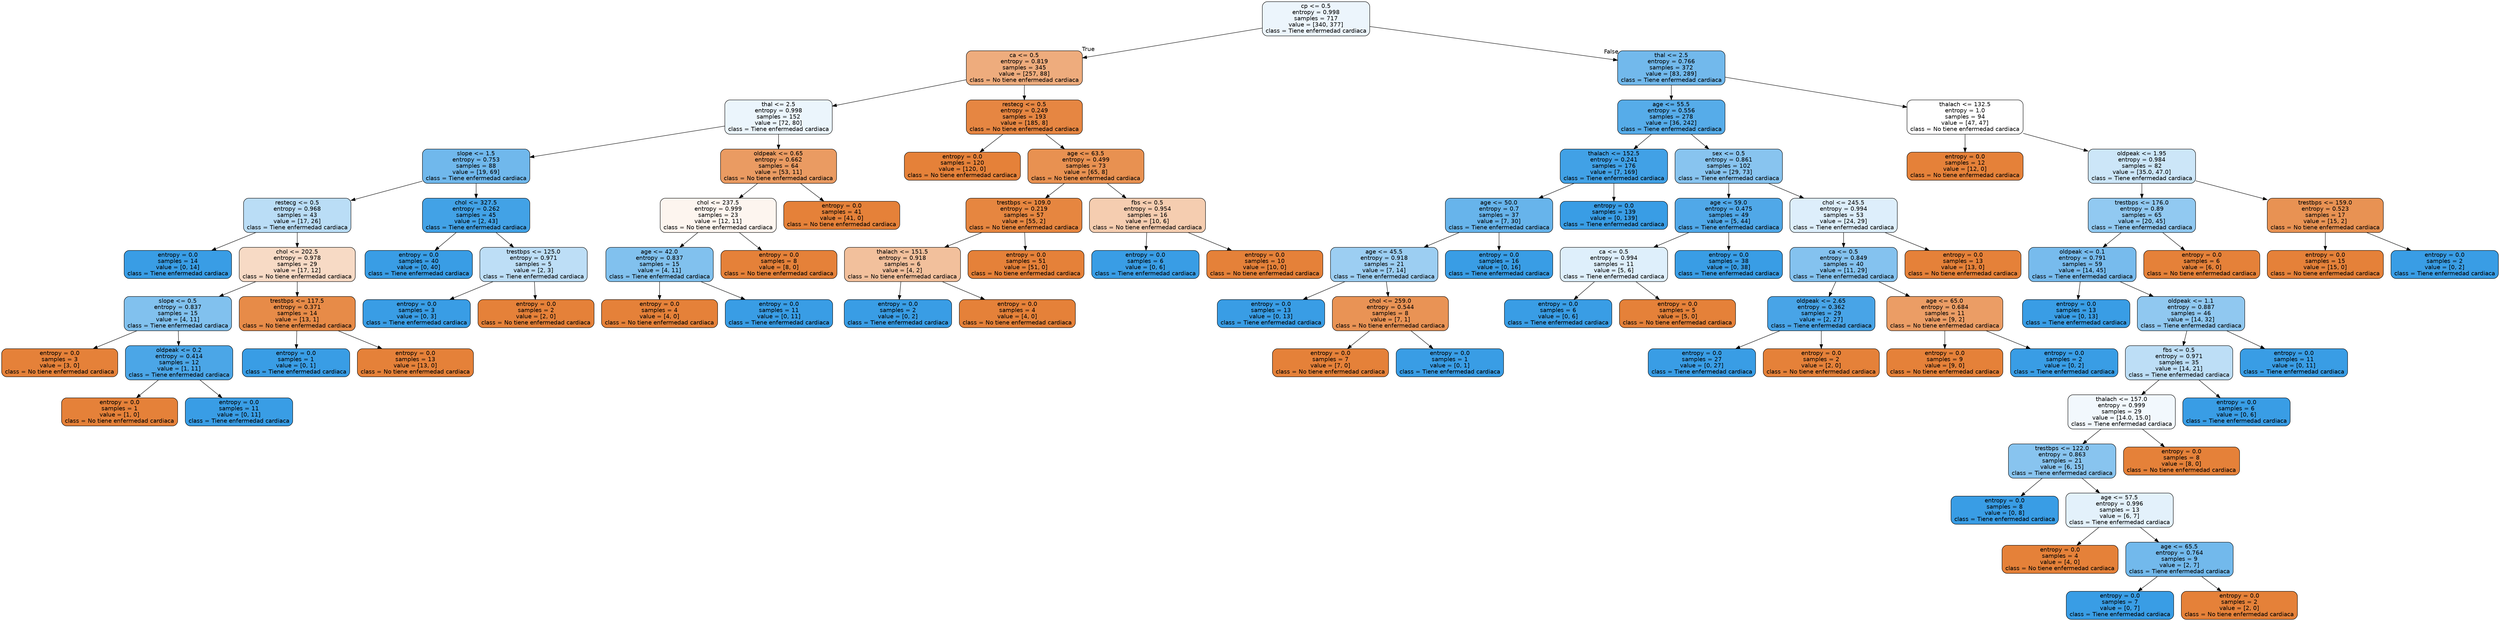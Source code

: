 digraph Tree {
node [shape=box, style="filled, rounded", color="black", fontname="helvetica"] ;
edge [fontname="helvetica"] ;
0 [label="cp <= 0.5\nentropy = 0.998\nsamples = 717\nvalue = [340, 377]\nclass = Tiene enfermedad cardiaca", fillcolor="#ecf5fc"] ;
1 [label="ca <= 0.5\nentropy = 0.819\nsamples = 345\nvalue = [257, 88]\nclass = No tiene enfermedad cardiaca", fillcolor="#eeac7d"] ;
0 -> 1 [labeldistance=2.5, labelangle=45, headlabel="True"] ;
2 [label="thal <= 2.5\nentropy = 0.998\nsamples = 152\nvalue = [72, 80]\nclass = Tiene enfermedad cardiaca", fillcolor="#ebf5fc"] ;
1 -> 2 ;
3 [label="slope <= 1.5\nentropy = 0.753\nsamples = 88\nvalue = [19, 69]\nclass = Tiene enfermedad cardiaca", fillcolor="#70b8ec"] ;
2 -> 3 ;
4 [label="restecg <= 0.5\nentropy = 0.968\nsamples = 43\nvalue = [17, 26]\nclass = Tiene enfermedad cardiaca", fillcolor="#baddf6"] ;
3 -> 4 ;
5 [label="entropy = 0.0\nsamples = 14\nvalue = [0, 14]\nclass = Tiene enfermedad cardiaca", fillcolor="#399de5"] ;
4 -> 5 ;
6 [label="chol <= 202.5\nentropy = 0.978\nsamples = 29\nvalue = [17, 12]\nclass = No tiene enfermedad cardiaca", fillcolor="#f7dac5"] ;
4 -> 6 ;
7 [label="slope <= 0.5\nentropy = 0.837\nsamples = 15\nvalue = [4, 11]\nclass = Tiene enfermedad cardiaca", fillcolor="#81c1ee"] ;
6 -> 7 ;
8 [label="entropy = 0.0\nsamples = 3\nvalue = [3, 0]\nclass = No tiene enfermedad cardiaca", fillcolor="#e58139"] ;
7 -> 8 ;
9 [label="oldpeak <= 0.2\nentropy = 0.414\nsamples = 12\nvalue = [1, 11]\nclass = Tiene enfermedad cardiaca", fillcolor="#4ba6e7"] ;
7 -> 9 ;
10 [label="entropy = 0.0\nsamples = 1\nvalue = [1, 0]\nclass = No tiene enfermedad cardiaca", fillcolor="#e58139"] ;
9 -> 10 ;
11 [label="entropy = 0.0\nsamples = 11\nvalue = [0, 11]\nclass = Tiene enfermedad cardiaca", fillcolor="#399de5"] ;
9 -> 11 ;
12 [label="trestbps <= 117.5\nentropy = 0.371\nsamples = 14\nvalue = [13, 1]\nclass = No tiene enfermedad cardiaca", fillcolor="#e78b48"] ;
6 -> 12 ;
13 [label="entropy = 0.0\nsamples = 1\nvalue = [0, 1]\nclass = Tiene enfermedad cardiaca", fillcolor="#399de5"] ;
12 -> 13 ;
14 [label="entropy = 0.0\nsamples = 13\nvalue = [13, 0]\nclass = No tiene enfermedad cardiaca", fillcolor="#e58139"] ;
12 -> 14 ;
15 [label="chol <= 327.5\nentropy = 0.262\nsamples = 45\nvalue = [2, 43]\nclass = Tiene enfermedad cardiaca", fillcolor="#42a2e6"] ;
3 -> 15 ;
16 [label="entropy = 0.0\nsamples = 40\nvalue = [0, 40]\nclass = Tiene enfermedad cardiaca", fillcolor="#399de5"] ;
15 -> 16 ;
17 [label="trestbps <= 125.0\nentropy = 0.971\nsamples = 5\nvalue = [2, 3]\nclass = Tiene enfermedad cardiaca", fillcolor="#bddef6"] ;
15 -> 17 ;
18 [label="entropy = 0.0\nsamples = 3\nvalue = [0, 3]\nclass = Tiene enfermedad cardiaca", fillcolor="#399de5"] ;
17 -> 18 ;
19 [label="entropy = 0.0\nsamples = 2\nvalue = [2, 0]\nclass = No tiene enfermedad cardiaca", fillcolor="#e58139"] ;
17 -> 19 ;
20 [label="oldpeak <= 0.65\nentropy = 0.662\nsamples = 64\nvalue = [53, 11]\nclass = No tiene enfermedad cardiaca", fillcolor="#ea9b62"] ;
2 -> 20 ;
21 [label="chol <= 237.5\nentropy = 0.999\nsamples = 23\nvalue = [12, 11]\nclass = No tiene enfermedad cardiaca", fillcolor="#fdf5ef"] ;
20 -> 21 ;
22 [label="age <= 42.0\nentropy = 0.837\nsamples = 15\nvalue = [4, 11]\nclass = Tiene enfermedad cardiaca", fillcolor="#81c1ee"] ;
21 -> 22 ;
23 [label="entropy = 0.0\nsamples = 4\nvalue = [4, 0]\nclass = No tiene enfermedad cardiaca", fillcolor="#e58139"] ;
22 -> 23 ;
24 [label="entropy = 0.0\nsamples = 11\nvalue = [0, 11]\nclass = Tiene enfermedad cardiaca", fillcolor="#399de5"] ;
22 -> 24 ;
25 [label="entropy = 0.0\nsamples = 8\nvalue = [8, 0]\nclass = No tiene enfermedad cardiaca", fillcolor="#e58139"] ;
21 -> 25 ;
26 [label="entropy = 0.0\nsamples = 41\nvalue = [41, 0]\nclass = No tiene enfermedad cardiaca", fillcolor="#e58139"] ;
20 -> 26 ;
27 [label="restecg <= 0.5\nentropy = 0.249\nsamples = 193\nvalue = [185, 8]\nclass = No tiene enfermedad cardiaca", fillcolor="#e68642"] ;
1 -> 27 ;
28 [label="entropy = 0.0\nsamples = 120\nvalue = [120, 0]\nclass = No tiene enfermedad cardiaca", fillcolor="#e58139"] ;
27 -> 28 ;
29 [label="age <= 63.5\nentropy = 0.499\nsamples = 73\nvalue = [65, 8]\nclass = No tiene enfermedad cardiaca", fillcolor="#e89151"] ;
27 -> 29 ;
30 [label="trestbps <= 109.0\nentropy = 0.219\nsamples = 57\nvalue = [55, 2]\nclass = No tiene enfermedad cardiaca", fillcolor="#e68640"] ;
29 -> 30 ;
31 [label="thalach <= 151.5\nentropy = 0.918\nsamples = 6\nvalue = [4, 2]\nclass = No tiene enfermedad cardiaca", fillcolor="#f2c09c"] ;
30 -> 31 ;
32 [label="entropy = 0.0\nsamples = 2\nvalue = [0, 2]\nclass = Tiene enfermedad cardiaca", fillcolor="#399de5"] ;
31 -> 32 ;
33 [label="entropy = 0.0\nsamples = 4\nvalue = [4, 0]\nclass = No tiene enfermedad cardiaca", fillcolor="#e58139"] ;
31 -> 33 ;
34 [label="entropy = 0.0\nsamples = 51\nvalue = [51, 0]\nclass = No tiene enfermedad cardiaca", fillcolor="#e58139"] ;
30 -> 34 ;
35 [label="fbs <= 0.5\nentropy = 0.954\nsamples = 16\nvalue = [10, 6]\nclass = No tiene enfermedad cardiaca", fillcolor="#f5cdb0"] ;
29 -> 35 ;
36 [label="entropy = 0.0\nsamples = 6\nvalue = [0, 6]\nclass = Tiene enfermedad cardiaca", fillcolor="#399de5"] ;
35 -> 36 ;
37 [label="entropy = 0.0\nsamples = 10\nvalue = [10, 0]\nclass = No tiene enfermedad cardiaca", fillcolor="#e58139"] ;
35 -> 37 ;
38 [label="thal <= 2.5\nentropy = 0.766\nsamples = 372\nvalue = [83, 289]\nclass = Tiene enfermedad cardiaca", fillcolor="#72b9ec"] ;
0 -> 38 [labeldistance=2.5, labelangle=-45, headlabel="False"] ;
39 [label="age <= 55.5\nentropy = 0.556\nsamples = 278\nvalue = [36, 242]\nclass = Tiene enfermedad cardiaca", fillcolor="#56ace9"] ;
38 -> 39 ;
40 [label="thalach <= 152.5\nentropy = 0.241\nsamples = 176\nvalue = [7, 169]\nclass = Tiene enfermedad cardiaca", fillcolor="#41a1e6"] ;
39 -> 40 ;
41 [label="age <= 50.0\nentropy = 0.7\nsamples = 37\nvalue = [7, 30]\nclass = Tiene enfermedad cardiaca", fillcolor="#67b4eb"] ;
40 -> 41 ;
42 [label="age <= 45.5\nentropy = 0.918\nsamples = 21\nvalue = [7, 14]\nclass = Tiene enfermedad cardiaca", fillcolor="#9ccef2"] ;
41 -> 42 ;
43 [label="entropy = 0.0\nsamples = 13\nvalue = [0, 13]\nclass = Tiene enfermedad cardiaca", fillcolor="#399de5"] ;
42 -> 43 ;
44 [label="chol <= 259.0\nentropy = 0.544\nsamples = 8\nvalue = [7, 1]\nclass = No tiene enfermedad cardiaca", fillcolor="#e99355"] ;
42 -> 44 ;
45 [label="entropy = 0.0\nsamples = 7\nvalue = [7, 0]\nclass = No tiene enfermedad cardiaca", fillcolor="#e58139"] ;
44 -> 45 ;
46 [label="entropy = 0.0\nsamples = 1\nvalue = [0, 1]\nclass = Tiene enfermedad cardiaca", fillcolor="#399de5"] ;
44 -> 46 ;
47 [label="entropy = 0.0\nsamples = 16\nvalue = [0, 16]\nclass = Tiene enfermedad cardiaca", fillcolor="#399de5"] ;
41 -> 47 ;
48 [label="entropy = 0.0\nsamples = 139\nvalue = [0, 139]\nclass = Tiene enfermedad cardiaca", fillcolor="#399de5"] ;
40 -> 48 ;
49 [label="sex <= 0.5\nentropy = 0.861\nsamples = 102\nvalue = [29, 73]\nclass = Tiene enfermedad cardiaca", fillcolor="#88c4ef"] ;
39 -> 49 ;
50 [label="age <= 59.0\nentropy = 0.475\nsamples = 49\nvalue = [5, 44]\nclass = Tiene enfermedad cardiaca", fillcolor="#50a8e8"] ;
49 -> 50 ;
51 [label="ca <= 0.5\nentropy = 0.994\nsamples = 11\nvalue = [5, 6]\nclass = Tiene enfermedad cardiaca", fillcolor="#deeffb"] ;
50 -> 51 ;
52 [label="entropy = 0.0\nsamples = 6\nvalue = [0, 6]\nclass = Tiene enfermedad cardiaca", fillcolor="#399de5"] ;
51 -> 52 ;
53 [label="entropy = 0.0\nsamples = 5\nvalue = [5, 0]\nclass = No tiene enfermedad cardiaca", fillcolor="#e58139"] ;
51 -> 53 ;
54 [label="entropy = 0.0\nsamples = 38\nvalue = [0, 38]\nclass = Tiene enfermedad cardiaca", fillcolor="#399de5"] ;
50 -> 54 ;
55 [label="chol <= 245.5\nentropy = 0.994\nsamples = 53\nvalue = [24, 29]\nclass = Tiene enfermedad cardiaca", fillcolor="#ddeefb"] ;
49 -> 55 ;
56 [label="ca <= 0.5\nentropy = 0.849\nsamples = 40\nvalue = [11, 29]\nclass = Tiene enfermedad cardiaca", fillcolor="#84c2ef"] ;
55 -> 56 ;
57 [label="oldpeak <= 2.65\nentropy = 0.362\nsamples = 29\nvalue = [2, 27]\nclass = Tiene enfermedad cardiaca", fillcolor="#48a4e7"] ;
56 -> 57 ;
58 [label="entropy = 0.0\nsamples = 27\nvalue = [0, 27]\nclass = Tiene enfermedad cardiaca", fillcolor="#399de5"] ;
57 -> 58 ;
59 [label="entropy = 0.0\nsamples = 2\nvalue = [2, 0]\nclass = No tiene enfermedad cardiaca", fillcolor="#e58139"] ;
57 -> 59 ;
60 [label="age <= 65.0\nentropy = 0.684\nsamples = 11\nvalue = [9, 2]\nclass = No tiene enfermedad cardiaca", fillcolor="#eb9d65"] ;
56 -> 60 ;
61 [label="entropy = 0.0\nsamples = 9\nvalue = [9, 0]\nclass = No tiene enfermedad cardiaca", fillcolor="#e58139"] ;
60 -> 61 ;
62 [label="entropy = 0.0\nsamples = 2\nvalue = [0, 2]\nclass = Tiene enfermedad cardiaca", fillcolor="#399de5"] ;
60 -> 62 ;
63 [label="entropy = 0.0\nsamples = 13\nvalue = [13, 0]\nclass = No tiene enfermedad cardiaca", fillcolor="#e58139"] ;
55 -> 63 ;
64 [label="thalach <= 132.5\nentropy = 1.0\nsamples = 94\nvalue = [47, 47]\nclass = No tiene enfermedad cardiaca", fillcolor="#ffffff"] ;
38 -> 64 ;
65 [label="entropy = 0.0\nsamples = 12\nvalue = [12, 0]\nclass = No tiene enfermedad cardiaca", fillcolor="#e58139"] ;
64 -> 65 ;
66 [label="oldpeak <= 1.95\nentropy = 0.984\nsamples = 82\nvalue = [35.0, 47.0]\nclass = Tiene enfermedad cardiaca", fillcolor="#cce6f8"] ;
64 -> 66 ;
67 [label="trestbps <= 176.0\nentropy = 0.89\nsamples = 65\nvalue = [20, 45]\nclass = Tiene enfermedad cardiaca", fillcolor="#91c9f1"] ;
66 -> 67 ;
68 [label="oldpeak <= 0.1\nentropy = 0.791\nsamples = 59\nvalue = [14, 45]\nclass = Tiene enfermedad cardiaca", fillcolor="#77bbed"] ;
67 -> 68 ;
69 [label="entropy = 0.0\nsamples = 13\nvalue = [0, 13]\nclass = Tiene enfermedad cardiaca", fillcolor="#399de5"] ;
68 -> 69 ;
70 [label="oldpeak <= 1.1\nentropy = 0.887\nsamples = 46\nvalue = [14, 32]\nclass = Tiene enfermedad cardiaca", fillcolor="#90c8f0"] ;
68 -> 70 ;
71 [label="fbs <= 0.5\nentropy = 0.971\nsamples = 35\nvalue = [14, 21]\nclass = Tiene enfermedad cardiaca", fillcolor="#bddef6"] ;
70 -> 71 ;
72 [label="thalach <= 157.0\nentropy = 0.999\nsamples = 29\nvalue = [14.0, 15.0]\nclass = Tiene enfermedad cardiaca", fillcolor="#f2f8fd"] ;
71 -> 72 ;
73 [label="trestbps <= 122.0\nentropy = 0.863\nsamples = 21\nvalue = [6, 15]\nclass = Tiene enfermedad cardiaca", fillcolor="#88c4ef"] ;
72 -> 73 ;
74 [label="entropy = 0.0\nsamples = 8\nvalue = [0, 8]\nclass = Tiene enfermedad cardiaca", fillcolor="#399de5"] ;
73 -> 74 ;
75 [label="age <= 57.5\nentropy = 0.996\nsamples = 13\nvalue = [6, 7]\nclass = Tiene enfermedad cardiaca", fillcolor="#e3f1fb"] ;
73 -> 75 ;
76 [label="entropy = 0.0\nsamples = 4\nvalue = [4, 0]\nclass = No tiene enfermedad cardiaca", fillcolor="#e58139"] ;
75 -> 76 ;
77 [label="age <= 65.5\nentropy = 0.764\nsamples = 9\nvalue = [2, 7]\nclass = Tiene enfermedad cardiaca", fillcolor="#72b9ec"] ;
75 -> 77 ;
78 [label="entropy = 0.0\nsamples = 7\nvalue = [0, 7]\nclass = Tiene enfermedad cardiaca", fillcolor="#399de5"] ;
77 -> 78 ;
79 [label="entropy = 0.0\nsamples = 2\nvalue = [2, 0]\nclass = No tiene enfermedad cardiaca", fillcolor="#e58139"] ;
77 -> 79 ;
80 [label="entropy = 0.0\nsamples = 8\nvalue = [8, 0]\nclass = No tiene enfermedad cardiaca", fillcolor="#e58139"] ;
72 -> 80 ;
81 [label="entropy = 0.0\nsamples = 6\nvalue = [0, 6]\nclass = Tiene enfermedad cardiaca", fillcolor="#399de5"] ;
71 -> 81 ;
82 [label="entropy = 0.0\nsamples = 11\nvalue = [0, 11]\nclass = Tiene enfermedad cardiaca", fillcolor="#399de5"] ;
70 -> 82 ;
83 [label="entropy = 0.0\nsamples = 6\nvalue = [6, 0]\nclass = No tiene enfermedad cardiaca", fillcolor="#e58139"] ;
67 -> 83 ;
84 [label="trestbps <= 159.0\nentropy = 0.523\nsamples = 17\nvalue = [15, 2]\nclass = No tiene enfermedad cardiaca", fillcolor="#e89253"] ;
66 -> 84 ;
85 [label="entropy = 0.0\nsamples = 15\nvalue = [15, 0]\nclass = No tiene enfermedad cardiaca", fillcolor="#e58139"] ;
84 -> 85 ;
86 [label="entropy = 0.0\nsamples = 2\nvalue = [0, 2]\nclass = Tiene enfermedad cardiaca", fillcolor="#399de5"] ;
84 -> 86 ;
}